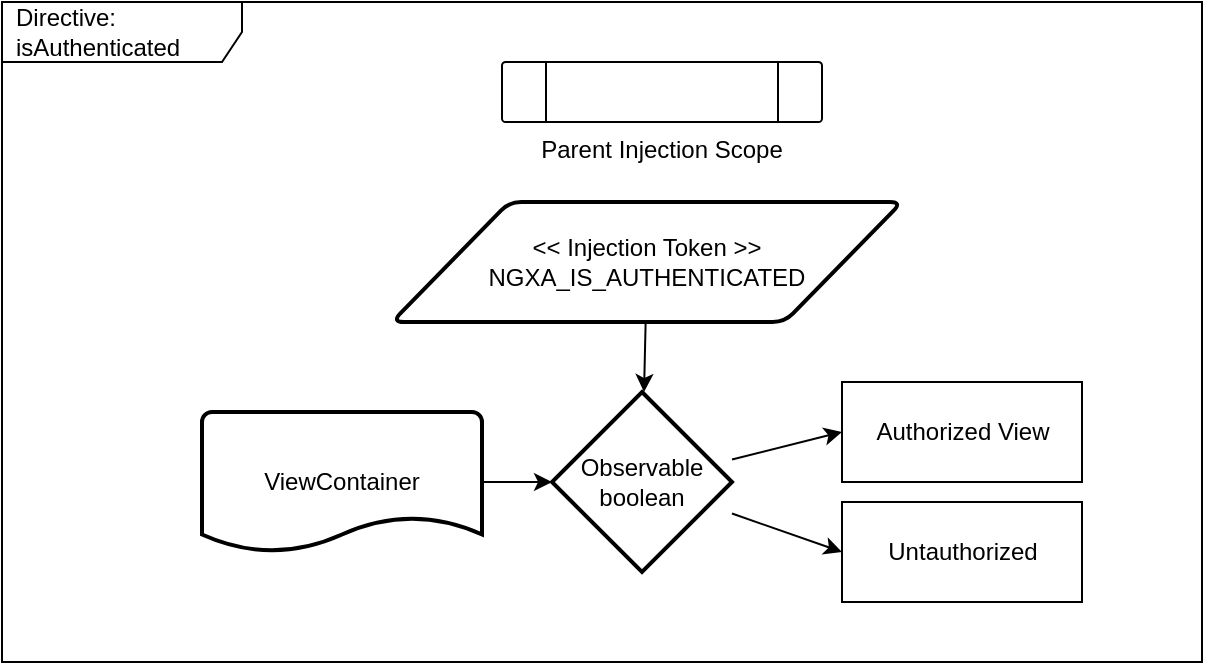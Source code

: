 <mxfile>
    <diagram id="XRWDL7byAL84jkWYp2Sk" name="Page-1">
        <mxGraphModel dx="1073" dy="620" grid="1" gridSize="10" guides="1" tooltips="1" connect="1" arrows="1" fold="1" page="1" pageScale="1" pageWidth="827" pageHeight="1169" math="0" shadow="0">
            <root>
                <mxCell id="0"/>
                <mxCell id="1" parent="0"/>
                <mxCell id="2" value="Directive: isAuthenticated" style="shape=umlFrame;whiteSpace=wrap;html=1;width=120;height=30;boundedLbl=1;verticalAlign=middle;align=left;spacingLeft=5;" parent="1" vertex="1">
                    <mxGeometry x="40" y="40" width="600" height="330" as="geometry"/>
                </mxCell>
                <mxCell id="4" value="Authorized View" style="html=1;" parent="1" vertex="1">
                    <mxGeometry x="460" y="230" width="120" height="50" as="geometry"/>
                </mxCell>
                <mxCell id="5" value="Untauthorized" style="html=1;" parent="1" vertex="1">
                    <mxGeometry x="460" y="290" width="120" height="50" as="geometry"/>
                </mxCell>
                <mxCell id="8" style="edgeStyle=none;html=1;entryX=0;entryY=0.5;entryDx=0;entryDy=0;" parent="1" source="6" target="5" edge="1">
                    <mxGeometry relative="1" as="geometry"/>
                </mxCell>
                <mxCell id="9" style="edgeStyle=none;html=1;entryX=0;entryY=0.5;entryDx=0;entryDy=0;" parent="1" source="6" target="4" edge="1">
                    <mxGeometry relative="1" as="geometry"/>
                </mxCell>
                <mxCell id="6" value="Observable&lt;br&gt;boolean" style="strokeWidth=2;html=1;shape=mxgraph.flowchart.decision;whiteSpace=wrap;" parent="1" vertex="1">
                    <mxGeometry x="315" y="235" width="90" height="90" as="geometry"/>
                </mxCell>
                <mxCell id="11" style="edgeStyle=none;html=1;" parent="1" source="10" target="6" edge="1">
                    <mxGeometry relative="1" as="geometry"/>
                </mxCell>
                <mxCell id="10" value="ViewContainer" style="strokeWidth=2;html=1;shape=mxgraph.flowchart.document2;whiteSpace=wrap;size=0.25;" parent="1" vertex="1">
                    <mxGeometry x="140" y="245" width="140" height="70" as="geometry"/>
                </mxCell>
                <mxCell id="13" value="" style="edgeStyle=none;html=1;" edge="1" parent="1" source="12" target="6">
                    <mxGeometry relative="1" as="geometry"/>
                </mxCell>
                <mxCell id="12" value="&amp;lt;&amp;lt; Injection Token &amp;gt;&amp;gt;&lt;br&gt;NGXA_IS_AUTHENTICATED" style="shape=parallelogram;html=1;strokeWidth=2;perimeter=parallelogramPerimeter;whiteSpace=wrap;rounded=1;arcSize=12;size=0.23;" vertex="1" parent="1">
                    <mxGeometry x="235" y="140" width="255" height="60" as="geometry"/>
                </mxCell>
                <mxCell id="14" value="Parent Injection Scope" style="verticalLabelPosition=bottom;verticalAlign=top;html=1;shape=process;whiteSpace=wrap;rounded=1;size=0.14;arcSize=6;" vertex="1" parent="1">
                    <mxGeometry x="290" y="70" width="160" height="30" as="geometry"/>
                </mxCell>
            </root>
        </mxGraphModel>
    </diagram>
</mxfile>